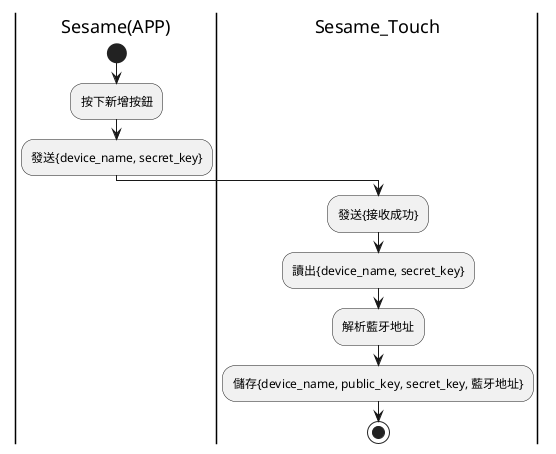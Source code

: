 @startuml
|Sesame(APP)|
start 
:按下新增按鈕;
:發送{device_name, secret_key};
|Sesame_Touch|
:發送{接收成功};
:讀出{device_name, secret_key};
:解析藍牙地址;
:儲存{device_name, public_key, secret_key, 藍牙地址};
stop
@enduml

